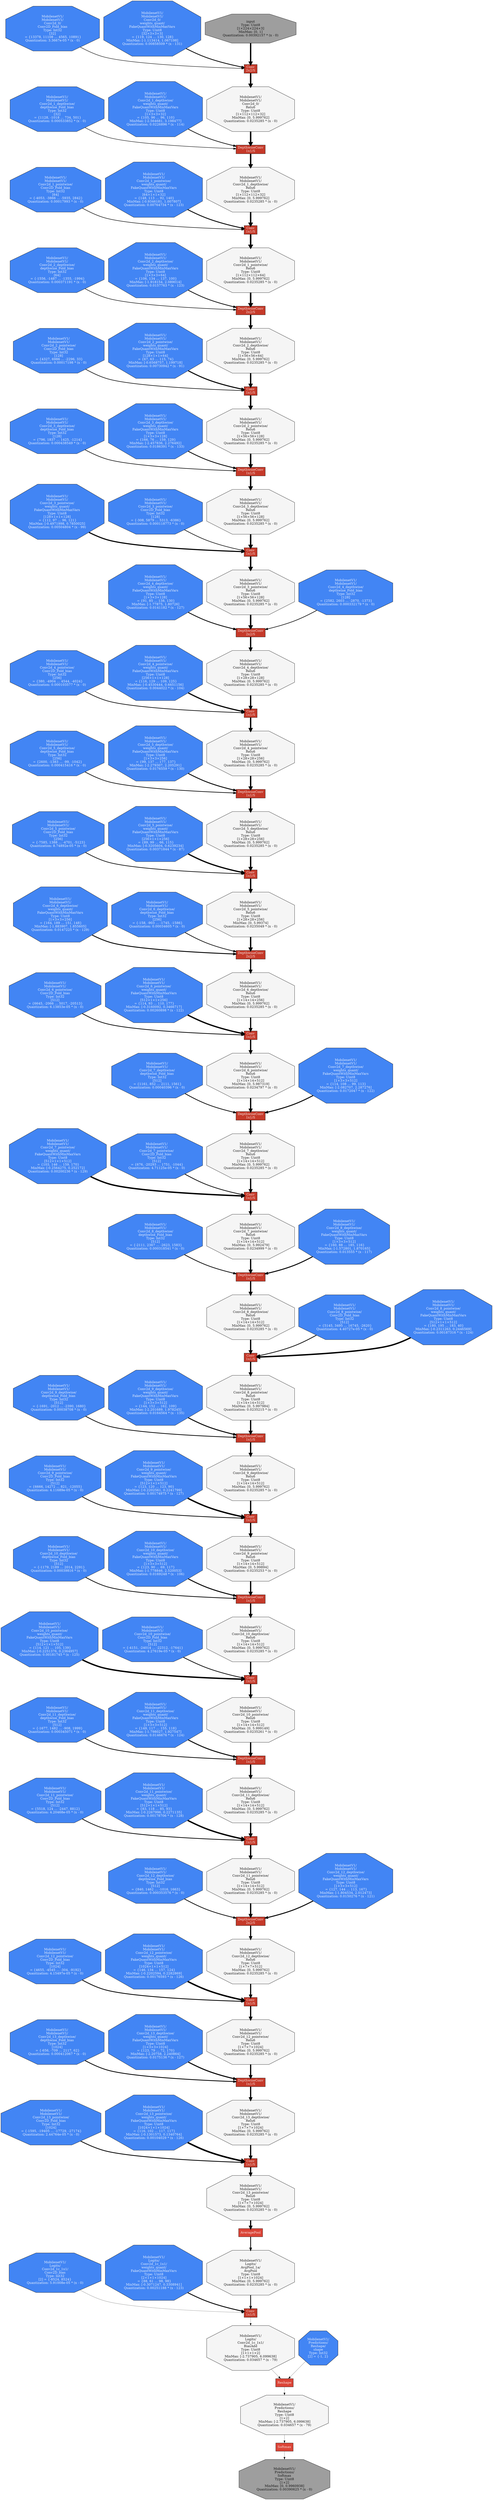 digraph Computegraph {
	 nslimit=125;
	 "MobilenetV1/Logits/Conv2d_1c_1x1/Conv2D_bias" [label="MobilenetV1/\nLogits/\nConv2d_1c_1x1/\nConv2D_bias\nType: Int32\n[2] = {-8524, 8524}\nQuantization: 5.91008e-05 * (x - 0)", shape=octagon, style=filled, fillcolor="#4285F4", fontcolor = "#FFFFFFDD"];
	 "MobilenetV1/Logits/Conv2d_1c_1x1/weights_quant/FakeQuantWithMinMaxVars" [label="MobilenetV1/\nLogits/\nConv2d_1c_1x1/\nweights_quant/\nFakeQuantWithMinMaxVars\nType: Uint8\n[2×1×1×1024]\n = {88, 61 … 98, 98}\nMinMax: [-0.3071247, 0.3308941]\nQuantization: 0.00251188 * (x - 123)", shape=octagon, style=filled, fillcolor="#4285F4", fontcolor = "#FFFFFFDD"];
	 "MobilenetV1/MobilenetV1/Conv2d_13_pointwise/Conv2D_Fold_bias" [label="MobilenetV1/\nMobilenetV1/\nConv2d_13_pointwise/\nConv2D_Fold_bias\nType: Int32\n[1024]\n = {-1595, -19405 … -17729, -27174}\nQuantization: 2.44764e-05 * (x - 0)", shape=octagon, style=filled, fillcolor="#4285F4", fontcolor = "#FFFFFFDD"];
	 "MobilenetV1/MobilenetV1/Conv2d_13_pointwise/weights_quant/FakeQuantWithMinMaxVars" [label="MobilenetV1/\nMobilenetV1/\nConv2d_13_pointwise/\nweights_quant/\nFakeQuantWithMinMaxVars\nType: Uint8\n[1024×1×1×1024]\n = {116, 102 … 117, 117}\nMinMax: [-0.1301573, 0.1340764]\nQuantization: 0.00104029 * (x - 126)", shape=octagon, style=filled, fillcolor="#4285F4", fontcolor = "#FFFFFFDD"];
	 "MobilenetV1/MobilenetV1/Conv2d_13_depthwise/depthwise_Fold_bias" [label="MobilenetV1/\nMobilenetV1/\nConv2d_13_depthwise/\ndepthwise_Fold_bias\nType: Int32\n[1024]\n = {-656, -709 … 2117, 62}\nQuantization: 0.000412067 * (x - 0)", shape=octagon, style=filled, fillcolor="#4285F4", fontcolor = "#FFFFFFDD"];
	 "MobilenetV1/MobilenetV1/Conv2d_13_depthwise/weights_quant/FakeQuantWithMinMaxVars" [label="MobilenetV1/\nMobilenetV1/\nConv2d_13_depthwise/\nweights_quant/\nFakeQuantWithMinMaxVars\nType: Uint8\n[1×3×3×1024]\n = {123, 79 … 72, 170}\nMinMax: [-2.20758, 2.240864]\nQuantization: 0.0175136 * (x - 127)", shape=octagon, style=filled, fillcolor="#4285F4", fontcolor = "#FFFFFFDD"];
	 "MobilenetV1/MobilenetV1/Conv2d_12_pointwise/Conv2D_Fold_bias" [label="MobilenetV1/\nMobilenetV1/\nConv2d_12_pointwise/\nConv2D_Fold_bias\nType: Int32\n[1024]\n = {4655, -4545 … -304, -9192}\nQuantization: 4.15497e-05 * (x - 0)", shape=octagon, style=filled, fillcolor="#4285F4", fontcolor = "#FFFFFFDD"];
	 "MobilenetV1/MobilenetV1/Conv2d_12_pointwise/weights_quant/FakeQuantWithMinMaxVars" [label="MobilenetV1/\nMobilenetV1/\nConv2d_12_pointwise/\nweights_quant/\nFakeQuantWithMinMaxVars\nType: Uint8\n[1024×1×1×512]\n = {146, 134 … 157, 124}\nMinMax: [-0.2202594, 0.2282869]\nQuantization: 0.00176593 * (x - 126)", shape=octagon, style=filled, fillcolor="#4285F4", fontcolor = "#FFFFFFDD"];
	 "MobilenetV1/MobilenetV1/Conv2d_12_depthwise/depthwise_Fold_bias" [label="MobilenetV1/\nMobilenetV1/\nConv2d_12_depthwise/\ndepthwise_Fold_bias\nType: Int32\n[512]\n = {840, 1462 … -1016, 1663}\nQuantization: 0.000353576 * (x - 0)", shape=octagon, style=filled, fillcolor="#4285F4", fontcolor = "#FFFFFFDD"];
	 "MobilenetV1/MobilenetV1/Conv2d_11_pointwise/Conv2D_Fold_bias" [label="MobilenetV1/\nMobilenetV1/\nConv2d_11_pointwise/\nConv2D_Fold_bias\nType: Int32\n[512]\n = {5518, 124 … -2447, 8812}\nQuantization: 4.20468e-05 * (x - 0)", shape=octagon, style=filled, fillcolor="#4285F4", fontcolor = "#FFFFFFDD"];
	 "MobilenetV1/MobilenetV1/Conv2d_11_pointwise/weights_quant/FakeQuantWithMinMaxVars" [label="MobilenetV1/\nMobilenetV1/\nConv2d_11_pointwise/\nweights_quant/\nFakeQuantWithMinMaxVars\nType: Uint8\n[512×1×1×512]\n = {83, 118 … 85, 93}\nMinMax: [-0.2267996, 0.2271135]\nQuantization: 0.00178706 * (x - 128)", shape=octagon, style=filled, fillcolor="#4285F4", fontcolor = "#FFFFFFDD"];
	 "MobilenetV1/MobilenetV1/Conv2d_11_depthwise/depthwise_Fold_bias" [label="MobilenetV1/\nMobilenetV1/\nConv2d_11_depthwise/\ndepthwise_Fold_bias\nType: Int32\n[512]\n = {-1677, 1482 … -908, 1999}\nQuantization: 0.000345071 * (x - 0)", shape=octagon, style=filled, fillcolor="#4285F4", fontcolor = "#FFFFFFDD"];
	 "MobilenetV1/MobilenetV1/Conv2d_11_depthwise/weights_quant/FakeQuantWithMinMaxVars" [label="MobilenetV1/\nMobilenetV1/\nConv2d_11_depthwise/\nweights_quant/\nFakeQuantWithMinMaxVars\nType: Uint8\n[1×3×3×512]\n = {149, 117 … 155, 118}\nMinMax: [-1.798027, 1.927547]\nQuantization: 0.0146676 * (x - 124)", shape=octagon, style=filled, fillcolor="#4285F4", fontcolor = "#FFFFFFDD"];
	 "MobilenetV1/MobilenetV1/Conv2d_10_pointwise/weights_quant/FakeQuantWithMinMaxVars" [label="MobilenetV1/\nMobilenetV1/\nConv2d_10_pointwise/\nweights_quant/\nFakeQuantWithMinMaxVars\nType: Uint8\n[512×1×1×512]\n = {114, 121 … 105, 139}\nMinMax: [-0.2251376, 0.2364957]\nQuantization: 0.00181745 * (x - 125)", shape=octagon, style=filled, fillcolor="#4285F4", fontcolor = "#FFFFFFDD"];
	 "MobilenetV1/MobilenetV1/Conv2d_10_depthwise/depthwise_Fold_bias" [label="MobilenetV1/\nMobilenetV1/\nConv2d_10_depthwise/\ndepthwise_Fold_bias\nType: Int32\n[512]\n = {-1179, 2189 … 2014, 2291}\nQuantization: 0.00039816 * (x - 0)", shape=octagon, style=filled, fillcolor="#4285F4", fontcolor = "#FFFFFFDD"];
	 "MobilenetV1/MobilenetV1/Conv2d_10_depthwise/weights_quant/FakeQuantWithMinMaxVars" [label="MobilenetV1/\nMobilenetV1/\nConv2d_10_depthwise/\nweights_quant/\nFakeQuantWithMinMaxVars\nType: Uint8\n[1×3×3×512]\n = {123, 90 … 69, 117}\nMinMax: [-1.778846, 2.520053]\nQuantization: 0.0169248 * (x - 106)", shape=octagon, style=filled, fillcolor="#4285F4", fontcolor = "#FFFFFFDD"];
	 "MobilenetV1/MobilenetV1/Conv2d_9_pointwise/Conv2D_Fold_bias" [label="MobilenetV1/\nMobilenetV1/\nConv2d_9_pointwise/\nConv2D_Fold_bias\nType: Int32\n[512]\n = {6666, 14272 … 821, -12055}\nQuantization: 4.11689e-05 * (x - 0)", shape=octagon, style=filled, fillcolor="#4285F4", fontcolor = "#FFFFFFDD"];
	 "MobilenetV1/MobilenetV1/Conv2d_9_pointwise/weights_quant/FakeQuantWithMinMaxVars" [label="MobilenetV1/\nMobilenetV1/\nConv2d_9_pointwise/\nweights_quant/\nFakeQuantWithMinMaxVars\nType: Uint8\n[512×1×1×512]\n = {123, 120 … 123, 90}\nMinMax: [-0.2202561, 0.2241799]\nQuantization: 0.00174975 * (x - 127)", shape=octagon, style=filled, fillcolor="#4285F4", fontcolor = "#FFFFFFDD"];
	 "MobilenetV1/MobilenetV1/Conv2d_9_depthwise/depthwise_Fold_bias" [label="MobilenetV1/\nMobilenetV1/\nConv2d_9_depthwise/\ndepthwise_Fold_bias\nType: Int32\n[512]\n = {-1691, -2012 … -2390, 1680}\nQuantization: 0.00038708 * (x - 0)", shape=octagon, style=filled, fillcolor="#4285F4", fontcolor = "#FFFFFFDD"];
	 "MobilenetV1/MobilenetV1/Conv2d_9_depthwise/weights_quant/FakeQuantWithMinMaxVars" [label="MobilenetV1/\nMobilenetV1/\nConv2d_9_depthwise/\nweights_quant/\nFakeQuantWithMinMaxVars\nType: Uint8\n[1×3×3×512]\n = {144, 152 … 162, 109}\nMinMax: [-2.201689, 1.978245]\nQuantization: 0.0164564 * (x - 135)", shape=octagon, style=filled, fillcolor="#4285F4", fontcolor = "#FFFFFFDD"];
	 "MobilenetV1/MobilenetV1/Conv2d_8_depthwise/depthwise_Fold_bias" [label="MobilenetV1/\nMobilenetV1/\nConv2d_8_depthwise/\ndepthwise_Fold_bias\nType: Int32\n[512]\n = {-2111, 2367 … -2623, 1583}\nQuantization: 0.000318541 * (x - 0)", shape=octagon, style=filled, fillcolor="#4285F4", fontcolor = "#FFFFFFDD"];
	 "MobilenetV1/MobilenetV1/Conv2d_7_pointwise/weights_quant/FakeQuantWithMinMaxVars" [label="MobilenetV1/\nMobilenetV1/\nConv2d_7_pointwise/\nweights_quant/\nFakeQuantWithMinMaxVars\nType: Uint8\n[512×1×1×512]\n = {103, 146 … 159, 170}\nMinMax: [-0.2564275, 0.252172]\nQuantization: 0.00200236 * (x - 129)", shape=octagon, style=filled, fillcolor="#4285F4", fontcolor = "#FFFFFFDD"];
	 "MobilenetV1/MobilenetV1/Conv2d_7_depthwise/depthwise_Fold_bias" [label="MobilenetV1/\nMobilenetV1/\nConv2d_7_depthwise/\ndepthwise_Fold_bias\nType: Int32\n[512]\n = {1161, 852 … 2111, 1561}\nQuantization: 0.00040396 * (x - 0)", shape=octagon, style=filled, fillcolor="#4285F4", fontcolor = "#FFFFFFDD"];
	 "MobilenetV1/MobilenetV1/Conv2d_6_pointwise/Conv2D_Fold_bias" [label="MobilenetV1/\nMobilenetV1/\nConv2d_6_pointwise/\nConv2D_Fold_bias\nType: Int32\n[512]\n = {6645, -2066 … 5017, -20513}\nQuantization: 6.13853e-05 * (x - 0)", shape=octagon, style=filled, fillcolor="#4285F4", fontcolor = "#FFFFFFDD"];
	 "MobilenetV1/MobilenetV1/Conv2d_6_pointwise/weights_quant/FakeQuantWithMinMaxVars" [label="MobilenetV1/\nMobilenetV1/\nConv2d_6_pointwise/\nweights_quant/\nFakeQuantWithMinMaxVars\nType: Uint8\n[512×1×1×256]\n = {114, 93 … 110, 177}\nMinMax: [-0.3160092, 0.3466717]\nQuantization: 0.00260898 * (x - 122)", shape=octagon, style=filled, fillcolor="#4285F4", fontcolor = "#FFFFFFDD"];
	 "MobilenetV1/MobilenetV1/Conv2d_6_depthwise/weights_quant/FakeQuantWithMinMaxVars" [label="MobilenetV1/\nMobilenetV1/\nConv2d_6_depthwise/\nweights_quant/\nFakeQuantWithMinMaxVars\nType: Uint8\n[1×3×3×256]\n = {164, 189 … 151, 148}\nMinMax: [-1.883907, 1.855605]\nQuantization: 0.0147225 * (x - 129)", shape=octagon, style=filled, fillcolor="#4285F4", fontcolor = "#FFFFFFDD"];
	 "MobilenetV1/MobilenetV1/Conv2d_5_pointwise/Conv2D_Fold_bias" [label="MobilenetV1/\nMobilenetV1/\nConv2d_5_pointwise/\nConv2D_Fold_bias\nType: Int32\n[256]\n = {-7585, 1388 … -4701, -5123}\nQuantization: 8.74892e-05 * (x - 0)", shape=octagon, style=filled, fillcolor="#4285F4", fontcolor = "#FFFFFFDD"];
	 "MobilenetV1/MobilenetV1/Conv2d_5_pointwise/weights_quant/FakeQuantWithMinMaxVars" [label="MobilenetV1/\nMobilenetV1/\nConv2d_5_pointwise/\nweights_quant/\nFakeQuantWithMinMaxVars\nType: Uint8\n[256×1×1×256]\n = {89, 99 … 66, 115}\nMinMax: [-0.3205604, 0.6239234]\nQuantization: 0.00371844 * (x - 87)", shape=octagon, style=filled, fillcolor="#4285F4", fontcolor = "#FFFFFFDD"];
	 "MobilenetV1/MobilenetV1/Conv2d_5_depthwise/depthwise_Fold_bias" [label="MobilenetV1/\nMobilenetV1/\nConv2d_5_depthwise/\ndepthwise_Fold_bias\nType: Int32\n[256]\n = {2600, -1383 … -99, -1042}\nQuantization: 0.000415416 * (x - 0)", shape=octagon, style=filled, fillcolor="#4285F4", fontcolor = "#FFFFFFDD"];
	 "MobilenetV1/MobilenetV1/Conv2d_5_depthwise/weights_quant/FakeQuantWithMinMaxVars" [label="MobilenetV1/\nMobilenetV1/\nConv2d_5_depthwise/\nweights_quant/\nFakeQuantWithMinMaxVars\nType: Uint8\n[1×3×3×256]\n = {99, 137 … 177, 137}\nMinMax: [-2.279307, 2.205291]\nQuantization: 0.0176559 * (x - 130)", shape=octagon, style=filled, fillcolor="#4285F4", fontcolor = "#FFFFFFDD"];
	 "MobilenetV1/MobilenetV1/Conv2d_4_pointwise/Conv2D_Fold_bias" [label="MobilenetV1/\nMobilenetV1/\nConv2d_4_pointwise/\nConv2D_Fold_bias\nType: Int32\n[256]\n = {380, -4904 … 4544, -4024}\nQuantization: 0.000103577 * (x - 0)", shape=octagon, style=filled, fillcolor="#4285F4", fontcolor = "#FFFFFFDD"];
	 "MobilenetV1/MobilenetV1/Conv2d_4_pointwise/weights_quant/FakeQuantWithMinMaxVars" [label="MobilenetV1/\nMobilenetV1/\nConv2d_4_pointwise/\nweights_quant/\nFakeQuantWithMinMaxVars\nType: Uint8\n[256×1×1×128]\n = {116, 129 … 109, 125}\nMinMax: [-0.4530444, 0.6651156]\nQuantization: 0.0044022 * (x - 104)", shape=octagon, style=filled, fillcolor="#4285F4", fontcolor = "#FFFFFFDD"];
	 "MobilenetV1/MobilenetV1/Conv2d_4_depthwise/weights_quant/FakeQuantWithMinMaxVars" [label="MobilenetV1/\nMobilenetV1/\nConv2d_4_depthwise/\nweights_quant/\nFakeQuantWithMinMaxVars\nType: Uint8\n[1×3×3×128]\n = {91, 85 … 138, 130}\nMinMax: [-1.77875, 1.80726]\nQuantization: 0.0141182 * (x - 127)", shape=octagon, style=filled, fillcolor="#4285F4", fontcolor = "#FFFFFFDD"];
	 "MobilenetV1/MobilenetV1/Conv2d_3_pointwise/weights_quant/FakeQuantWithMinMaxVars" [label="MobilenetV1/\nMobilenetV1/\nConv2d_3_pointwise/\nweights_quant/\nFakeQuantWithMinMaxVars\nType: Uint8\n[128×1×1×128]\n = {112, 97 … 96, 121}\nMinMax: [-0.4971998, 0.7850025]\nQuantization: 0.00504804 * (x - 99)", shape=octagon, style=filled, fillcolor="#4285F4", fontcolor = "#FFFFFFDD"];
	 "MobilenetV1/MobilenetV1/Conv2d_3_depthwise/depthwise_Fold_bias" [label="MobilenetV1/\nMobilenetV1/\nConv2d_3_depthwise/\ndepthwise_Fold_bias\nType: Int32\n[128]\n = {796, 1837 … 1425, -1214}\nQuantization: 0.000438549 * (x - 0)", shape=octagon, style=filled, fillcolor="#4285F4", fontcolor = "#FFFFFFDD"];
	 "MobilenetV1/MobilenetV1/Conv2d_10_pointwise/Conv2D_Fold_bias" [label="MobilenetV1/\nMobilenetV1/\nConv2d_10_pointwise/\nConv2D_Fold_bias\nType: Int32\n[512]\n = {-4151, -24014 … -22312, -17641}\nQuantization: 4.27619e-05 * (x - 0)", shape=octagon, style=filled, fillcolor="#4285F4", fontcolor = "#FFFFFFDD"];
	 "MobilenetV1/MobilenetV1/Conv2d_3_depthwise/weights_quant/FakeQuantWithMinMaxVars" [label="MobilenetV1/\nMobilenetV1/\nConv2d_3_depthwise/\nweights_quant/\nFakeQuantWithMinMaxVars\nType: Uint8\n[1×3×3×128]\n = {166, 76 … 159, 129}\nMinMax: [-2.457836, 2.276492]\nQuantization: 0.0186391 * (x - 133)", shape=octagon, style=filled, fillcolor="#4285F4", fontcolor = "#FFFFFFDD"];
	 "MobilenetV1/MobilenetV1/Conv2d_2_pointwise/Conv2D_Fold_bias" [label="MobilenetV1/\nMobilenetV1/\nConv2d_2_pointwise/\nConv2D_Fold_bias\nType: Int32\n[128]\n = {4327, 6986 … -2296, 33}\nQuantization: 0.00017198 * (x - 0)", shape=octagon, style=filled, fillcolor="#4285F4", fontcolor = "#FFFFFFDD"];
	 "MobilenetV1/MobilenetV1/Conv2d_2_pointwise/weights_quant/FakeQuantWithMinMaxVars" [label="MobilenetV1/\nMobilenetV1/\nConv2d_2_pointwise/\nweights_quant/\nFakeQuantWithMinMaxVars\nType: Uint8\n[128×1×1×64]\n = {67, 63 … 115, 74}\nMinMax: [-0.6568757, 1.199718]\nQuantization: 0.00730942 * (x - 91)", shape=octagon, style=filled, fillcolor="#4285F4", fontcolor = "#FFFFFFDD"];
	 "MobilenetV1/MobilenetV1/Conv2d_2_depthwise/depthwise_Fold_bias" [label="MobilenetV1/\nMobilenetV1/\nConv2d_2_depthwise/\ndepthwise_Fold_bias\nType: Int32\n[64]\n = {-1556, -1487 … -1355, -1994}\nQuantization: 0.000371191 * (x - 0)", shape=octagon, style=filled, fillcolor="#4285F4", fontcolor = "#FFFFFFDD"];
	 "MobilenetV1/MobilenetV1/Conv2d_2_depthwise/weights_quant/FakeQuantWithMinMaxVars" [label="MobilenetV1/\nMobilenetV1/\nConv2d_2_depthwise/\nweights_quant/\nFakeQuantWithMinMaxVars\nType: Uint8\n[1×3×3×64]\n = {106, 134 … 137, 100}\nMinMax: [-1.918154, 2.089014]\nQuantization: 0.0157763 * (x - 123)", shape=octagon, style=filled, fillcolor="#4285F4", fontcolor = "#FFFFFFDD"];
	 "MobilenetV1/MobilenetV1/Conv2d_1_pointwise/Conv2D_Fold_bias" [label="MobilenetV1/\nMobilenetV1/\nConv2d_1_pointwise/\nConv2D_Fold_bias\nType: Int32\n[64]\n = {-4053, -3866 … -5935, 2842}\nQuantization: 0.00017993 * (x - 0)", shape=octagon, style=filled, fillcolor="#4285F4", fontcolor = "#FFFFFFDD"];
	 "MobilenetV1/MobilenetV1/Conv2d_1_pointwise/weights_quant/FakeQuantWithMinMaxVars" [label="MobilenetV1/\nMobilenetV1/\nConv2d_1_pointwise/\nweights_quant/\nFakeQuantWithMinMaxVars\nType: Uint8\n[64×1×1×32]\n = {148, 113 … 92, 140}\nMinMax: [-0.9346181, 1.007807]\nQuantization: 0.00764734 * (x - 123)", shape=octagon, style=filled, fillcolor="#4285F4", fontcolor = "#FFFFFFDD"];
	 "MobilenetV1/MobilenetV1/Conv2d_1_depthwise/depthwise_Fold_bias" [label="MobilenetV1/\nMobilenetV1/\nConv2d_1_depthwise/\ndepthwise_Fold_bias\nType: Int32\n[32]\n = {1128, -1018 … 734, 501}\nQuantization: 0.000533852 * (x - 0)", shape=octagon, style=filled, fillcolor="#4285F4", fontcolor = "#FFFFFFDD"];
	 "MobilenetV1/MobilenetV1/Conv2d_1_depthwise/weights_quant/FakeQuantWithMinMaxVars" [label="MobilenetV1/\nMobilenetV1/\nConv2d_1_depthwise/\nweights_quant/\nFakeQuantWithMinMaxVars\nType: Uint8\n[1×3×3×32]\n = {105, 96 … 96, 110}\nMinMax: [-2.564681, 3.198477]\nQuantization: 0.0226896 * (x - 114)", shape=octagon, style=filled, fillcolor="#4285F4", fontcolor = "#FFFFFFDD"];
	 "MobilenetV1/MobilenetV1/Conv2d_0/Conv2D_Fold_bias" [label="MobilenetV1/\nMobilenetV1/\nConv2d_0/\nConv2D_Fold_bias\nType: Int32\n[32]\n = {13378, 11108 … 4565, 10891}\nQuantization: 3.3667e-05 * (x - 0)", shape=octagon, style=filled, fillcolor="#4285F4", fontcolor = "#FFFFFFDD"];
	 "MobilenetV1/MobilenetV1/Conv2d_0/weights_quant/FakeQuantWithMinMaxVars" [label="MobilenetV1/\nMobilenetV1/\nConv2d_0/\nweights_quant/\nFakeQuantWithMinMaxVars\nType: Uint8\n[32×3×3×3]\n = {119, 124 … 130, 128}\nMinMax: [-1.113414, 1.067198]\nQuantization: 0.00858509 * (x - 131)", shape=octagon, style=filled, fillcolor="#4285F4", fontcolor = "#FFFFFFDD"];
	 "MobilenetV1/Predictions/Reshape" [label="MobilenetV1/\nPredictions/\nReshape\nType: Uint8\n[1×2]\nMinMax: [-2.737905, 6.099638]\nQuantization: 0.034657 * (x - 79)", shape=octagon, style=filled, fillcolor="#F5F5F5", fontcolor = "#000000DD"];
	 "MobilenetV1/Logits/Conv2d_1c_1x1/BiasAdd" [label="MobilenetV1/\nLogits/\nConv2d_1c_1x1/\nBiasAdd\nType: Uint8\n[1×1×1×2]\nMinMax: [-2.737905, 6.099638]\nQuantization: 0.034657 * (x - 79)", shape=octagon, style=filled, fillcolor="#F5F5F5", fontcolor = "#000000DD"];
	 "MobilenetV1/Logits/AvgPool_1a/AvgPool" [label="MobilenetV1/\nLogits/\nAvgPool_1a/\nAvgPool\nType: Uint8\n[1×1×1×1024]\nMinMax: [0, 5.999762]\nQuantization: 0.0235285 * (x - 0)", shape=octagon, style=filled, fillcolor="#F5F5F5", fontcolor = "#000000DD"];
	 "MobilenetV1/MobilenetV1/Conv2d_13_pointwise/Relu6" [label="MobilenetV1/\nMobilenetV1/\nConv2d_13_pointwise/\nRelu6\nType: Uint8\n[1×7×7×1024]\nMinMax: [0, 5.999762]\nQuantization: 0.0235285 * (x - 0)", shape=octagon, style=filled, fillcolor="#F5F5F5", fontcolor = "#000000DD"];
	 "MobilenetV1/MobilenetV1/Conv2d_13_depthwise/Relu6" [label="MobilenetV1/\nMobilenetV1/\nConv2d_13_depthwise/\nRelu6\nType: Uint8\n[1×7×7×1024]\nMinMax: [0, 5.999762]\nQuantization: 0.0235285 * (x - 0)", shape=octagon, style=filled, fillcolor="#F5F5F5", fontcolor = "#000000DD"];
	 "MobilenetV1/MobilenetV1/Conv2d_12_depthwise/Relu6" [label="MobilenetV1/\nMobilenetV1/\nConv2d_12_depthwise/\nRelu6\nType: Uint8\n[1×7×7×512]\nMinMax: [0, 5.999762]\nQuantization: 0.0235285 * (x - 0)", shape=octagon, style=filled, fillcolor="#F5F5F5", fontcolor = "#000000DD"];
	 "MobilenetV1/MobilenetV1/Conv2d_8_depthwise/Relu6" [label="MobilenetV1/\nMobilenetV1/\nConv2d_8_depthwise/\nRelu6\nType: Uint8\n[1×14×14×512]\nMinMax: [0, 5.999762]\nQuantization: 0.0235285 * (x - 0)", shape=octagon, style=filled, fillcolor="#F5F5F5", fontcolor = "#000000DD"];
	 "MobilenetV1/MobilenetV1/Conv2d_7_pointwise/Relu6" [label="MobilenetV1/\nMobilenetV1/\nConv2d_7_pointwise/\nRelu6\nType: Uint8\n[1×14×14×512]\nMinMax: [0, 5.992479]\nQuantization: 0.0234999 * (x - 0)", shape=octagon, style=filled, fillcolor="#F5F5F5", fontcolor = "#000000DD"];
	 "MobilenetV1/MobilenetV1/Conv2d_6_depthwise/depthwise_Fold_bias" [label="MobilenetV1/\nMobilenetV1/\nConv2d_6_depthwise/\ndepthwise_Fold_bias\nType: Int32\n[256]\n = {-158, -903 … -1745, -1586}\nQuantization: 0.00034605 * (x - 0)", shape=octagon, style=filled, fillcolor="#4285F4", fontcolor = "#FFFFFFDD"];
	 "MobilenetV1/MobilenetV1/Conv2d_10_pointwise/Relu6" [label="MobilenetV1/\nMobilenetV1/\nConv2d_10_pointwise/\nRelu6\nType: Uint8\n[1×14×14×512]\nMinMax: [0, 5.999149]\nQuantization: 0.0235261 * (x - 0)", shape=octagon, style=filled, fillcolor="#F5F5F5", fontcolor = "#000000DD"];
	 "MobilenetV1/Predictions/Reshape/shape" [label="MobilenetV1/\nPredictions/\nReshape/\nshape\nType: Int32\n[2] = {-1, 2}", shape=octagon, style=filled, fillcolor="#4285F4", fontcolor = "#FFFFFFDD"];
	 "MobilenetV1/MobilenetV1/Conv2d_2_pointwise/Relu6" [label="MobilenetV1/\nMobilenetV1/\nConv2d_2_pointwise/\nRelu6\nType: Uint8\n[1×56×56×128]\nMinMax: [0, 5.999762]\nQuantization: 0.0235285 * (x - 0)", shape=octagon, style=filled, fillcolor="#F5F5F5", fontcolor = "#000000DD"];
	 "MobilenetV1/MobilenetV1/Conv2d_12_pointwise/Relu6" [label="MobilenetV1/\nMobilenetV1/\nConv2d_12_pointwise/\nRelu6\nType: Uint8\n[1×7×7×1024]\nMinMax: [0, 5.999762]\nQuantization: 0.0235285 * (x - 0)", shape=octagon, style=filled, fillcolor="#F5F5F5", fontcolor = "#000000DD"];
	 "MobilenetV1/MobilenetV1/Conv2d_1_pointwise/Relu6" [label="MobilenetV1/\nMobilenetV1/\nConv2d_1_pointwise/\nRelu6\nType: Uint8\n[1×112×112×64]\nMinMax: [0, 5.999762]\nQuantization: 0.0235285 * (x - 0)", shape=octagon, style=filled, fillcolor="#F5F5F5", fontcolor = "#000000DD"];
	 "input" [label="input\nType: Uint8\n[1×224×224×3]\nMinMax: [0, 1]\nQuantization: 0.00392157 * (x - 0)", shape=octagon, style=filled, fillcolor="#9E9E9E", fontcolor = "#000000DD"];
	 "MobilenetV1/MobilenetV1/Conv2d_9_depthwise/Relu6" [label="MobilenetV1/\nMobilenetV1/\nConv2d_9_depthwise/\nRelu6\nType: Uint8\n[1×14×14×512]\nMinMax: [0, 5.999762]\nQuantization: 0.0235285 * (x - 0)", shape=octagon, style=filled, fillcolor="#F5F5F5", fontcolor = "#000000DD"];
	 "MobilenetV1/MobilenetV1/Conv2d_2_depthwise/Relu6" [label="MobilenetV1/\nMobilenetV1/\nConv2d_2_depthwise/\nRelu6\nType: Uint8\n[1×56×56×64]\nMinMax: [0, 5.999762]\nQuantization: 0.0235285 * (x - 0)", shape=octagon, style=filled, fillcolor="#F5F5F5", fontcolor = "#000000DD"];
	 "MobilenetV1/MobilenetV1/Conv2d_0/Relu6" [label="MobilenetV1/\nMobilenetV1/\nConv2d_0/\nRelu6\nType: Uint8\n[1×112×112×32]\nMinMax: [0, 5.999762]\nQuantization: 0.0235285 * (x - 0)", shape=octagon, style=filled, fillcolor="#F5F5F5", fontcolor = "#000000DD"];
	 "MobilenetV1/Predictions/Softmax" [label="MobilenetV1/\nPredictions/\nSoftmax\nType: Uint8\n[1×2]\nMinMax: [0, 0.9960938]\nQuantization: 0.00390625 * (x - 0)", shape=octagon, style=filled, fillcolor="#9E9E9E", fontcolor = "#000000DD"];
	 "MobilenetV1/MobilenetV1/Conv2d_11_depthwise/Relu6" [label="MobilenetV1/\nMobilenetV1/\nConv2d_11_depthwise/\nRelu6\nType: Uint8\n[1×14×14×512]\nMinMax: [0, 5.999762]\nQuantization: 0.0235285 * (x - 0)", shape=octagon, style=filled, fillcolor="#F5F5F5", fontcolor = "#000000DD"];
	 "MobilenetV1/MobilenetV1/Conv2d_5_pointwise/Relu6" [label="MobilenetV1/\nMobilenetV1/\nConv2d_5_pointwise/\nRelu6\nType: Uint8\n[1×28×28×256]\nMinMax: [0, 5.99374]\nQuantization: 0.0235049 * (x - 0)", shape=octagon, style=filled, fillcolor="#F5F5F5", fontcolor = "#000000DD"];
	 "MobilenetV1/MobilenetV1/Conv2d_3_pointwise/Conv2D_Fold_bias" [label="MobilenetV1/\nMobilenetV1/\nConv2d_3_pointwise/\nConv2D_Fold_bias\nType: Int32\n[128]\n = {-308, 5879 … 5313, -6386}\nQuantization: 0.000118773 * (x - 0)", shape=octagon, style=filled, fillcolor="#4285F4", fontcolor = "#FFFFFFDD"];
	 "MobilenetV1/MobilenetV1/Conv2d_7_pointwise/Conv2D_Fold_bias" [label="MobilenetV1/\nMobilenetV1/\nConv2d_7_pointwise/\nConv2D_Fold_bias\nType: Int32\n[512]\n = {676, -20293 … 1751, -1044}\nQuantization: 4.71125e-05 * (x - 0)", shape=octagon, style=filled, fillcolor="#4285F4", fontcolor = "#FFFFFFDD"];
	 "MobilenetV1/MobilenetV1/Conv2d_8_pointwise/Conv2D_Fold_bias" [label="MobilenetV1/\nMobilenetV1/\nConv2d_8_pointwise/\nConv2D_Fold_bias\nType: Int32\n[512]\n = {5145, 3495 … 16745, -2620}\nQuantization: 4.40727e-05 * (x - 0)", shape=octagon, style=filled, fillcolor="#4285F4", fontcolor = "#FFFFFFDD"];
	 "MobilenetV1/MobilenetV1/Conv2d_6_depthwise/Relu6" [label="MobilenetV1/\nMobilenetV1/\nConv2d_6_depthwise/\nRelu6\nType: Uint8\n[1×14×14×256]\nMinMax: [0, 5.999762]\nQuantization: 0.0235285 * (x - 0)", shape=octagon, style=filled, fillcolor="#F5F5F5", fontcolor = "#000000DD"];
	 "MobilenetV1/MobilenetV1/Conv2d_1_depthwise/Relu6" [label="MobilenetV1/\nMobilenetV1/\nConv2d_1_depthwise/\nRelu6\nType: Uint8\n[1×112×112×32]\nMinMax: [0, 5.999762]\nQuantization: 0.0235285 * (x - 0)", shape=octagon, style=filled, fillcolor="#F5F5F5", fontcolor = "#000000DD"];
	 "MobilenetV1/MobilenetV1/Conv2d_4_pointwise/Relu6" [label="MobilenetV1/\nMobilenetV1/\nConv2d_4_pointwise/\nRelu6\nType: Uint8\n[1×28×28×256]\nMinMax: [0, 5.999762]\nQuantization: 0.0235285 * (x - 0)", shape=octagon, style=filled, fillcolor="#F5F5F5", fontcolor = "#000000DD"];
	 "MobilenetV1/MobilenetV1/Conv2d_3_depthwise/Relu6" [label="MobilenetV1/\nMobilenetV1/\nConv2d_3_depthwise/\nRelu6\nType: Uint8\n[1×56×56×128]\nMinMax: [0, 5.999762]\nQuantization: 0.0235285 * (x - 0)", shape=octagon, style=filled, fillcolor="#F5F5F5", fontcolor = "#000000DD"];
	 "MobilenetV1/MobilenetV1/Conv2d_3_pointwise/Relu6" [label="MobilenetV1/\nMobilenetV1/\nConv2d_3_pointwise/\nRelu6\nType: Uint8\n[1×56×56×128]\nMinMax: [0, 5.999762]\nQuantization: 0.0235285 * (x - 0)", shape=octagon, style=filled, fillcolor="#F5F5F5", fontcolor = "#000000DD"];
	 "MobilenetV1/MobilenetV1/Conv2d_4_depthwise/Relu6" [label="MobilenetV1/\nMobilenetV1/\nConv2d_4_depthwise/\nRelu6\nType: Uint8\n[1×28×28×128]\nMinMax: [0, 5.999762]\nQuantization: 0.0235285 * (x - 0)", shape=octagon, style=filled, fillcolor="#F5F5F5", fontcolor = "#000000DD"];
	 "MobilenetV1/MobilenetV1/Conv2d_11_pointwise/Relu6" [label="MobilenetV1/\nMobilenetV1/\nConv2d_11_pointwise/\nRelu6\nType: Uint8\n[1×14×14×512]\nMinMax: [0, 5.999762]\nQuantization: 0.0235285 * (x - 0)", shape=octagon, style=filled, fillcolor="#F5F5F5", fontcolor = "#000000DD"];
	 "MobilenetV1/MobilenetV1/Conv2d_12_depthwise/weights_quant/FakeQuantWithMinMaxVars" [label="MobilenetV1/\nMobilenetV1/\nConv2d_12_depthwise/\nweights_quant/\nFakeQuantWithMinMaxVars\nType: Uint8\n[1×3×3×512]\n = {127, 144 … 113, 167}\nMinMax: [-1.804534, 2.012473]\nQuantization: 0.0150276 * (x - 121)", shape=octagon, style=filled, fillcolor="#4285F4", fontcolor = "#FFFFFFDD"];
	 "MobilenetV1/MobilenetV1/Conv2d_6_pointwise/Relu6" [label="MobilenetV1/\nMobilenetV1/\nConv2d_6_pointwise/\nRelu6\nType: Uint8\n[1×14×14×512]\nMinMax: [0, 5.987319]\nQuantization: 0.0234797 * (x - 0)", shape=octagon, style=filled, fillcolor="#F5F5F5", fontcolor = "#000000DD"];
	 "MobilenetV1/MobilenetV1/Conv2d_7_depthwise/Relu6" [label="MobilenetV1/\nMobilenetV1/\nConv2d_7_depthwise/\nRelu6\nType: Uint8\n[1×14×14×512]\nMinMax: [0, 5.999762]\nQuantization: 0.0235285 * (x - 0)", shape=octagon, style=filled, fillcolor="#F5F5F5", fontcolor = "#000000DD"];
	 "MobilenetV1/MobilenetV1/Conv2d_8_depthwise/weights_quant/FakeQuantWithMinMaxVars" [label="MobilenetV1/\nMobilenetV1/\nConv2d_8_depthwise/\nweights_quant/\nFakeQuantWithMinMaxVars\nType: Uint8\n[1×3×3×512]\n = {160, 88 … 185, 116}\nMinMax: [-1.572801, 1.870165]\nQuantization: 0.013555 * (x - 117)", shape=octagon, style=filled, fillcolor="#4285F4", fontcolor = "#FFFFFFDD"];
	 "MobilenetV1/MobilenetV1/Conv2d_7_depthwise/weights_quant/FakeQuantWithMinMaxVars" [label="MobilenetV1/\nMobilenetV1/\nConv2d_7_depthwise/\nweights_quant/\nFakeQuantWithMinMaxVars\nType: Uint8\n[1×3×3×512]\n = {114, 108 … 99, 113}\nMinMax: [-2.082707, 2.287276]\nQuantization: 0.0172047 * (x - 122)", shape=octagon, style=filled, fillcolor="#4285F4", fontcolor = "#FFFFFFDD"];
	 "MobilenetV1/MobilenetV1/Conv2d_8_pointwise/weights_quant/FakeQuantWithMinMaxVars" [label="MobilenetV1/\nMobilenetV1/\nConv2d_8_pointwise/\nweights_quant/\nFakeQuantWithMinMaxVars\nType: Uint8\n[512×1×1×512]\n = {180, 195 … 183, 40}\nMinMax: [-0.2311263, 0.2446569]\nQuantization: 0.00187316 * (x - 124)", shape=octagon, style=filled, fillcolor="#4285F4", fontcolor = "#FFFFFFDD"];
	 "MobilenetV1/MobilenetV1/Conv2d_5_depthwise/Relu6" [label="MobilenetV1/\nMobilenetV1/\nConv2d_5_depthwise/\nRelu6\nType: Uint8\n[1×28×28×256]\nMinMax: [0, 5.999762]\nQuantization: 0.0235285 * (x - 0)", shape=octagon, style=filled, fillcolor="#F5F5F5", fontcolor = "#000000DD"];
	 "MobilenetV1/MobilenetV1/Conv2d_8_pointwise/Relu6" [label="MobilenetV1/\nMobilenetV1/\nConv2d_8_pointwise/\nRelu6\nType: Uint8\n[1×14×14×512]\nMinMax: [0, 5.997984]\nQuantization: 0.0235215 * (x - 0)", shape=octagon, style=filled, fillcolor="#F5F5F5", fontcolor = "#000000DD"];
	 "MobilenetV1/MobilenetV1/Conv2d_9_pointwise/Relu6" [label="MobilenetV1/\nMobilenetV1/\nConv2d_9_pointwise/\nRelu6\nType: Uint8\n[1×14×14×512]\nMinMax: [0, 5.99894]\nQuantization: 0.0235253 * (x - 0)", shape=octagon, style=filled, fillcolor="#F5F5F5", fontcolor = "#000000DD"];
	 "MobilenetV1/MobilenetV1/Conv2d_10_depthwise/Relu6" [label="MobilenetV1/\nMobilenetV1/\nConv2d_10_depthwise/\nRelu6\nType: Uint8\n[1×14×14×512]\nMinMax: [0, 5.999762]\nQuantization: 0.0235285 * (x - 0)", shape=octagon, style=filled, fillcolor="#F5F5F5", fontcolor = "#000000DD"];
	 "MobilenetV1/MobilenetV1/Conv2d_4_depthwise/depthwise_Fold_bias" [label="MobilenetV1/\nMobilenetV1/\nConv2d_4_depthwise/\ndepthwise_Fold_bias\nType: Int32\n[128]\n = {2582, 2603 … -2870, -1373}\nQuantization: 0.000332179 * (x - 0)", shape=octagon, style=filled, fillcolor="#4285F4", fontcolor = "#FFFFFFDD"];
	 "op00000" [label="Conv\n2x2/S", shape=box, style=filled, fillcolor="#C53929", fontcolor = "#FFFFFFDD"];
	 "input" -> "op00000" [penwidth=5.733224, weight=17.199673];
	 "MobilenetV1/MobilenetV1/Conv2d_0/weights_quant/FakeQuantWithMinMaxVars" -> "op00000" [penwidth=3.251629, weight=1.000000];
	 "MobilenetV1/MobilenetV1/Conv2d_0/Conv2D_Fold_bias" -> "op00000" [penwidth=1.666667, weight=1.000000];
	 "op00000" -> "MobilenetV1/MobilenetV1/Conv2d_0/Relu6" [penwidth=6.204903, weight=18.614710];
	 "op00001" [label="DepthwiseConv\n1x1/S", shape=box, style=filled, fillcolor="#C53929", fontcolor = "#FFFFFFDD"];
	 "MobilenetV1/MobilenetV1/Conv2d_0/Relu6" -> "op00001" [penwidth=6.204903, weight=18.614710];
	 "MobilenetV1/MobilenetV1/Conv2d_1_depthwise/weights_quant/FakeQuantWithMinMaxVars" -> "op00001" [penwidth=2.723308, weight=1.000000];
	 "MobilenetV1/MobilenetV1/Conv2d_1_depthwise/depthwise_Fold_bias" -> "op00001" [penwidth=1.666667, weight=1.000000];
	 "op00001" -> "MobilenetV1/MobilenetV1/Conv2d_1_depthwise/Relu6" [penwidth=6.204903, weight=18.614710];
	 "op00002" [label="Conv\n1x1/S", shape=box, style=filled, fillcolor="#C53929", fontcolor = "#FFFFFFDD"];
	 "MobilenetV1/MobilenetV1/Conv2d_1_depthwise/Relu6" -> "op00002" [penwidth=6.204903, weight=18.614710];
	 "MobilenetV1/MobilenetV1/Conv2d_1_pointwise/weights_quant/FakeQuantWithMinMaxVars" -> "op00002" [penwidth=3.666667, weight=1.000000];
	 "MobilenetV1/MobilenetV1/Conv2d_1_pointwise/Conv2D_Fold_bias" -> "op00002" [penwidth=2.000000, weight=1.000000];
	 "op00002" -> "MobilenetV1/MobilenetV1/Conv2d_1_pointwise/Relu6" [penwidth=6.538237, weight=19.614710];
	 "op00003" [label="DepthwiseConv\n2x2/S", shape=box, style=filled, fillcolor="#C53929", fontcolor = "#FFFFFFDD"];
	 "MobilenetV1/MobilenetV1/Conv2d_1_pointwise/Relu6" -> "op00003" [penwidth=6.538237, weight=19.614710];
	 "MobilenetV1/MobilenetV1/Conv2d_2_depthwise/weights_quant/FakeQuantWithMinMaxVars" -> "op00003" [penwidth=3.056642, weight=1.000000];
	 "MobilenetV1/MobilenetV1/Conv2d_2_depthwise/depthwise_Fold_bias" -> "op00003" [penwidth=2.000000, weight=1.000000];
	 "op00003" -> "MobilenetV1/MobilenetV1/Conv2d_2_depthwise/Relu6" [penwidth=5.871570, weight=17.614710];
	 "op00004" [label="Conv\n1x1/S", shape=box, style=filled, fillcolor="#C53929", fontcolor = "#FFFFFFDD"];
	 "MobilenetV1/MobilenetV1/Conv2d_2_depthwise/Relu6" -> "op00004" [penwidth=5.871570, weight=17.614710];
	 "MobilenetV1/MobilenetV1/Conv2d_2_pointwise/weights_quant/FakeQuantWithMinMaxVars" -> "op00004" [penwidth=4.333333, weight=1.000000];
	 "MobilenetV1/MobilenetV1/Conv2d_2_pointwise/Conv2D_Fold_bias" -> "op00004" [penwidth=2.333333, weight=1.000000];
	 "op00004" -> "MobilenetV1/MobilenetV1/Conv2d_2_pointwise/Relu6" [penwidth=6.204903, weight=18.614710];
	 "op00005" [label="DepthwiseConv\n1x1/S", shape=box, style=filled, fillcolor="#C53929", fontcolor = "#FFFFFFDD"];
	 "MobilenetV1/MobilenetV1/Conv2d_2_pointwise/Relu6" -> "op00005" [penwidth=6.204903, weight=18.614710];
	 "MobilenetV1/MobilenetV1/Conv2d_3_depthwise/weights_quant/FakeQuantWithMinMaxVars" -> "op00005" [penwidth=3.389975, weight=1.000000];
	 "MobilenetV1/MobilenetV1/Conv2d_3_depthwise/depthwise_Fold_bias" -> "op00005" [penwidth=2.333333, weight=1.000000];
	 "op00005" -> "MobilenetV1/MobilenetV1/Conv2d_3_depthwise/Relu6" [penwidth=6.204903, weight=18.614710];
	 "op00006" [label="Conv\n1x1/S", shape=box, style=filled, fillcolor="#C53929", fontcolor = "#FFFFFFDD"];
	 "MobilenetV1/MobilenetV1/Conv2d_3_depthwise/Relu6" -> "op00006" [penwidth=6.204903, weight=18.614710];
	 "MobilenetV1/MobilenetV1/Conv2d_3_pointwise/weights_quant/FakeQuantWithMinMaxVars" -> "op00006" [penwidth=4.666667, weight=1.000000];
	 "MobilenetV1/MobilenetV1/Conv2d_3_pointwise/Conv2D_Fold_bias" -> "op00006" [penwidth=2.333333, weight=1.000000];
	 "op00006" -> "MobilenetV1/MobilenetV1/Conv2d_3_pointwise/Relu6" [penwidth=6.204903, weight=18.614710];
	 "op00007" [label="DepthwiseConv\n2x2/S", shape=box, style=filled, fillcolor="#C53929", fontcolor = "#FFFFFFDD"];
	 "MobilenetV1/MobilenetV1/Conv2d_3_pointwise/Relu6" -> "op00007" [penwidth=6.204903, weight=18.614710];
	 "MobilenetV1/MobilenetV1/Conv2d_4_depthwise/weights_quant/FakeQuantWithMinMaxVars" -> "op00007" [penwidth=3.389975, weight=1.000000];
	 "MobilenetV1/MobilenetV1/Conv2d_4_depthwise/depthwise_Fold_bias" -> "op00007" [penwidth=2.333333, weight=1.000000];
	 "op00007" -> "MobilenetV1/MobilenetV1/Conv2d_4_depthwise/Relu6" [penwidth=5.538237, weight=16.614710];
	 "op00008" [label="Conv\n1x1/S", shape=box, style=filled, fillcolor="#C53929", fontcolor = "#FFFFFFDD"];
	 "MobilenetV1/MobilenetV1/Conv2d_4_depthwise/Relu6" -> "op00008" [penwidth=5.538237, weight=16.614710];
	 "MobilenetV1/MobilenetV1/Conv2d_4_pointwise/weights_quant/FakeQuantWithMinMaxVars" -> "op00008" [penwidth=5.000000, weight=1.000000];
	 "MobilenetV1/MobilenetV1/Conv2d_4_pointwise/Conv2D_Fold_bias" -> "op00008" [penwidth=2.666667, weight=1.000000];
	 "op00008" -> "MobilenetV1/MobilenetV1/Conv2d_4_pointwise/Relu6" [penwidth=5.871570, weight=17.614710];
	 "op00009" [label="DepthwiseConv\n1x1/S", shape=box, style=filled, fillcolor="#C53929", fontcolor = "#FFFFFFDD"];
	 "MobilenetV1/MobilenetV1/Conv2d_4_pointwise/Relu6" -> "op00009" [penwidth=5.871570, weight=17.614710];
	 "MobilenetV1/MobilenetV1/Conv2d_5_depthwise/weights_quant/FakeQuantWithMinMaxVars" -> "op00009" [penwidth=3.723308, weight=1.000000];
	 "MobilenetV1/MobilenetV1/Conv2d_5_depthwise/depthwise_Fold_bias" -> "op00009" [penwidth=2.666667, weight=1.000000];
	 "op00009" -> "MobilenetV1/MobilenetV1/Conv2d_5_depthwise/Relu6" [penwidth=5.871570, weight=17.614710];
	 "op00010" [label="Conv\n1x1/S", shape=box, style=filled, fillcolor="#C53929", fontcolor = "#FFFFFFDD"];
	 "MobilenetV1/MobilenetV1/Conv2d_5_depthwise/Relu6" -> "op00010" [penwidth=5.871570, weight=17.614710];
	 "MobilenetV1/MobilenetV1/Conv2d_5_pointwise/weights_quant/FakeQuantWithMinMaxVars" -> "op00010" [penwidth=5.333333, weight=1.000000];
	 "MobilenetV1/MobilenetV1/Conv2d_5_pointwise/Conv2D_Fold_bias" -> "op00010" [penwidth=2.666667, weight=1.000000];
	 "op00010" -> "MobilenetV1/MobilenetV1/Conv2d_5_pointwise/Relu6" [penwidth=5.871570, weight=17.614710];
	 "op00011" [label="DepthwiseConv\n2x2/S", shape=box, style=filled, fillcolor="#C53929", fontcolor = "#FFFFFFDD"];
	 "MobilenetV1/MobilenetV1/Conv2d_5_pointwise/Relu6" -> "op00011" [penwidth=5.871570, weight=17.614710];
	 "MobilenetV1/MobilenetV1/Conv2d_6_depthwise/weights_quant/FakeQuantWithMinMaxVars" -> "op00011" [penwidth=3.723308, weight=1.000000];
	 "MobilenetV1/MobilenetV1/Conv2d_6_depthwise/depthwise_Fold_bias" -> "op00011" [penwidth=2.666667, weight=1.000000];
	 "op00011" -> "MobilenetV1/MobilenetV1/Conv2d_6_depthwise/Relu6" [penwidth=5.204903, weight=15.614710];
	 "op00012" [label="Conv\n1x1/S", shape=box, style=filled, fillcolor="#C53929", fontcolor = "#FFFFFFDD"];
	 "MobilenetV1/MobilenetV1/Conv2d_6_depthwise/Relu6" -> "op00012" [penwidth=5.204903, weight=15.614710];
	 "MobilenetV1/MobilenetV1/Conv2d_6_pointwise/weights_quant/FakeQuantWithMinMaxVars" -> "op00012" [penwidth=5.666667, weight=1.000000];
	 "MobilenetV1/MobilenetV1/Conv2d_6_pointwise/Conv2D_Fold_bias" -> "op00012" [penwidth=3.000000, weight=1.000000];
	 "op00012" -> "MobilenetV1/MobilenetV1/Conv2d_6_pointwise/Relu6" [penwidth=5.538237, weight=16.614710];
	 "op00013" [label="DepthwiseConv\n1x1/S", shape=box, style=filled, fillcolor="#C53929", fontcolor = "#FFFFFFDD"];
	 "MobilenetV1/MobilenetV1/Conv2d_6_pointwise/Relu6" -> "op00013" [penwidth=5.538237, weight=16.614710];
	 "MobilenetV1/MobilenetV1/Conv2d_7_depthwise/weights_quant/FakeQuantWithMinMaxVars" -> "op00013" [penwidth=4.056642, weight=1.000000];
	 "MobilenetV1/MobilenetV1/Conv2d_7_depthwise/depthwise_Fold_bias" -> "op00013" [penwidth=3.000000, weight=1.000000];
	 "op00013" -> "MobilenetV1/MobilenetV1/Conv2d_7_depthwise/Relu6" [penwidth=5.538237, weight=16.614710];
	 "op00014" [label="Conv\n1x1/S", shape=box, style=filled, fillcolor="#C53929", fontcolor = "#FFFFFFDD"];
	 "MobilenetV1/MobilenetV1/Conv2d_7_depthwise/Relu6" -> "op00014" [penwidth=5.538237, weight=16.614710];
	 "MobilenetV1/MobilenetV1/Conv2d_7_pointwise/weights_quant/FakeQuantWithMinMaxVars" -> "op00014" [penwidth=6.000000, weight=1.000000];
	 "MobilenetV1/MobilenetV1/Conv2d_7_pointwise/Conv2D_Fold_bias" -> "op00014" [penwidth=3.000000, weight=1.000000];
	 "op00014" -> "MobilenetV1/MobilenetV1/Conv2d_7_pointwise/Relu6" [penwidth=5.538237, weight=16.614710];
	 "op00015" [label="DepthwiseConv\n1x1/S", shape=box, style=filled, fillcolor="#C53929", fontcolor = "#FFFFFFDD"];
	 "MobilenetV1/MobilenetV1/Conv2d_7_pointwise/Relu6" -> "op00015" [penwidth=5.538237, weight=16.614710];
	 "MobilenetV1/MobilenetV1/Conv2d_8_depthwise/weights_quant/FakeQuantWithMinMaxVars" -> "op00015" [penwidth=4.056642, weight=1.000000];
	 "MobilenetV1/MobilenetV1/Conv2d_8_depthwise/depthwise_Fold_bias" -> "op00015" [penwidth=3.000000, weight=1.000000];
	 "op00015" -> "MobilenetV1/MobilenetV1/Conv2d_8_depthwise/Relu6" [penwidth=5.538237, weight=16.614710];
	 "op00016" [label="Conv\n1x1/S", shape=box, style=filled, fillcolor="#C53929", fontcolor = "#FFFFFFDD"];
	 "MobilenetV1/MobilenetV1/Conv2d_8_depthwise/Relu6" -> "op00016" [penwidth=5.538237, weight=16.614710];
	 "MobilenetV1/MobilenetV1/Conv2d_8_pointwise/weights_quant/FakeQuantWithMinMaxVars" -> "op00016" [penwidth=6.000000, weight=1.000000];
	 "MobilenetV1/MobilenetV1/Conv2d_8_pointwise/Conv2D_Fold_bias" -> "op00016" [penwidth=3.000000, weight=1.000000];
	 "op00016" -> "MobilenetV1/MobilenetV1/Conv2d_8_pointwise/Relu6" [penwidth=5.538237, weight=16.614710];
	 "op00017" [label="DepthwiseConv\n1x1/S", shape=box, style=filled, fillcolor="#C53929", fontcolor = "#FFFFFFDD"];
	 "MobilenetV1/MobilenetV1/Conv2d_8_pointwise/Relu6" -> "op00017" [penwidth=5.538237, weight=16.614710];
	 "MobilenetV1/MobilenetV1/Conv2d_9_depthwise/weights_quant/FakeQuantWithMinMaxVars" -> "op00017" [penwidth=4.056642, weight=1.000000];
	 "MobilenetV1/MobilenetV1/Conv2d_9_depthwise/depthwise_Fold_bias" -> "op00017" [penwidth=3.000000, weight=1.000000];
	 "op00017" -> "MobilenetV1/MobilenetV1/Conv2d_9_depthwise/Relu6" [penwidth=5.538237, weight=16.614710];
	 "op00018" [label="Conv\n1x1/S", shape=box, style=filled, fillcolor="#C53929", fontcolor = "#FFFFFFDD"];
	 "MobilenetV1/MobilenetV1/Conv2d_9_depthwise/Relu6" -> "op00018" [penwidth=5.538237, weight=16.614710];
	 "MobilenetV1/MobilenetV1/Conv2d_9_pointwise/weights_quant/FakeQuantWithMinMaxVars" -> "op00018" [penwidth=6.000000, weight=1.000000];
	 "MobilenetV1/MobilenetV1/Conv2d_9_pointwise/Conv2D_Fold_bias" -> "op00018" [penwidth=3.000000, weight=1.000000];
	 "op00018" -> "MobilenetV1/MobilenetV1/Conv2d_9_pointwise/Relu6" [penwidth=5.538237, weight=16.614710];
	 "op00019" [label="DepthwiseConv\n1x1/S", shape=box, style=filled, fillcolor="#C53929", fontcolor = "#FFFFFFDD"];
	 "MobilenetV1/MobilenetV1/Conv2d_9_pointwise/Relu6" -> "op00019" [penwidth=5.538237, weight=16.614710];
	 "MobilenetV1/MobilenetV1/Conv2d_10_depthwise/weights_quant/FakeQuantWithMinMaxVars" -> "op00019" [penwidth=4.056642, weight=1.000000];
	 "MobilenetV1/MobilenetV1/Conv2d_10_depthwise/depthwise_Fold_bias" -> "op00019" [penwidth=3.000000, weight=1.000000];
	 "op00019" -> "MobilenetV1/MobilenetV1/Conv2d_10_depthwise/Relu6" [penwidth=5.538237, weight=16.614710];
	 "op00020" [label="Conv\n1x1/S", shape=box, style=filled, fillcolor="#C53929", fontcolor = "#FFFFFFDD"];
	 "MobilenetV1/MobilenetV1/Conv2d_10_depthwise/Relu6" -> "op00020" [penwidth=5.538237, weight=16.614710];
	 "MobilenetV1/MobilenetV1/Conv2d_10_pointwise/weights_quant/FakeQuantWithMinMaxVars" -> "op00020" [penwidth=6.000000, weight=1.000000];
	 "MobilenetV1/MobilenetV1/Conv2d_10_pointwise/Conv2D_Fold_bias" -> "op00020" [penwidth=3.000000, weight=1.000000];
	 "op00020" -> "MobilenetV1/MobilenetV1/Conv2d_10_pointwise/Relu6" [penwidth=5.538237, weight=16.614710];
	 "op00021" [label="DepthwiseConv\n1x1/S", shape=box, style=filled, fillcolor="#C53929", fontcolor = "#FFFFFFDD"];
	 "MobilenetV1/MobilenetV1/Conv2d_10_pointwise/Relu6" -> "op00021" [penwidth=5.538237, weight=16.614710];
	 "MobilenetV1/MobilenetV1/Conv2d_11_depthwise/weights_quant/FakeQuantWithMinMaxVars" -> "op00021" [penwidth=4.056642, weight=1.000000];
	 "MobilenetV1/MobilenetV1/Conv2d_11_depthwise/depthwise_Fold_bias" -> "op00021" [penwidth=3.000000, weight=1.000000];
	 "op00021" -> "MobilenetV1/MobilenetV1/Conv2d_11_depthwise/Relu6" [penwidth=5.538237, weight=16.614710];
	 "op00022" [label="Conv\n1x1/S", shape=box, style=filled, fillcolor="#C53929", fontcolor = "#FFFFFFDD"];
	 "MobilenetV1/MobilenetV1/Conv2d_11_depthwise/Relu6" -> "op00022" [penwidth=5.538237, weight=16.614710];
	 "MobilenetV1/MobilenetV1/Conv2d_11_pointwise/weights_quant/FakeQuantWithMinMaxVars" -> "op00022" [penwidth=6.000000, weight=1.000000];
	 "MobilenetV1/MobilenetV1/Conv2d_11_pointwise/Conv2D_Fold_bias" -> "op00022" [penwidth=3.000000, weight=1.000000];
	 "op00022" -> "MobilenetV1/MobilenetV1/Conv2d_11_pointwise/Relu6" [penwidth=5.538237, weight=16.614710];
	 "op00023" [label="DepthwiseConv\n2x2/S", shape=box, style=filled, fillcolor="#C53929", fontcolor = "#FFFFFFDD"];
	 "MobilenetV1/MobilenetV1/Conv2d_11_pointwise/Relu6" -> "op00023" [penwidth=5.538237, weight=16.614710];
	 "MobilenetV1/MobilenetV1/Conv2d_12_depthwise/weights_quant/FakeQuantWithMinMaxVars" -> "op00023" [penwidth=4.056642, weight=1.000000];
	 "MobilenetV1/MobilenetV1/Conv2d_12_depthwise/depthwise_Fold_bias" -> "op00023" [penwidth=3.000000, weight=1.000000];
	 "op00023" -> "MobilenetV1/MobilenetV1/Conv2d_12_depthwise/Relu6" [penwidth=4.871570, weight=14.614710];
	 "op00024" [label="Conv\n1x1/S", shape=box, style=filled, fillcolor="#C53929", fontcolor = "#FFFFFFDD"];
	 "MobilenetV1/MobilenetV1/Conv2d_12_depthwise/Relu6" -> "op00024" [penwidth=4.871570, weight=14.614710];
	 "MobilenetV1/MobilenetV1/Conv2d_12_pointwise/weights_quant/FakeQuantWithMinMaxVars" -> "op00024" [penwidth=6.333333, weight=1.000000];
	 "MobilenetV1/MobilenetV1/Conv2d_12_pointwise/Conv2D_Fold_bias" -> "op00024" [penwidth=3.333333, weight=1.000000];
	 "op00024" -> "MobilenetV1/MobilenetV1/Conv2d_12_pointwise/Relu6" [penwidth=5.204903, weight=15.614710];
	 "op00025" [label="DepthwiseConv\n1x1/S", shape=box, style=filled, fillcolor="#C53929", fontcolor = "#FFFFFFDD"];
	 "MobilenetV1/MobilenetV1/Conv2d_12_pointwise/Relu6" -> "op00025" [penwidth=5.204903, weight=15.614710];
	 "MobilenetV1/MobilenetV1/Conv2d_13_depthwise/weights_quant/FakeQuantWithMinMaxVars" -> "op00025" [penwidth=4.389975, weight=1.000000];
	 "MobilenetV1/MobilenetV1/Conv2d_13_depthwise/depthwise_Fold_bias" -> "op00025" [penwidth=3.333333, weight=1.000000];
	 "op00025" -> "MobilenetV1/MobilenetV1/Conv2d_13_depthwise/Relu6" [penwidth=5.204903, weight=15.614710];
	 "op00026" [label="Conv\n1x1/S", shape=box, style=filled, fillcolor="#C53929", fontcolor = "#FFFFFFDD"];
	 "MobilenetV1/MobilenetV1/Conv2d_13_depthwise/Relu6" -> "op00026" [penwidth=5.204903, weight=15.614710];
	 "MobilenetV1/MobilenetV1/Conv2d_13_pointwise/weights_quant/FakeQuantWithMinMaxVars" -> "op00026" [penwidth=6.666667, weight=1.000000];
	 "MobilenetV1/MobilenetV1/Conv2d_13_pointwise/Conv2D_Fold_bias" -> "op00026" [penwidth=3.333333, weight=1.000000];
	 "op00026" -> "MobilenetV1/MobilenetV1/Conv2d_13_pointwise/Relu6" [penwidth=5.204903, weight=15.614710];
	 "op00027" [label="AveragePool", shape=box, style=filled, fillcolor="#DB4437", fontcolor = "#FFFFFFDD"];
	 "MobilenetV1/MobilenetV1/Conv2d_13_pointwise/Relu6" -> "op00027" [penwidth=5.204903, weight=15.614710];
	 "op00027" -> "MobilenetV1/Logits/AvgPool_1a/AvgPool" [penwidth=3.333333, weight=10.000000];
	 "op00028" [label="Conv\n1x1/S", shape=box, style=filled, fillcolor="#C53929", fontcolor = "#FFFFFFDD"];
	 "MobilenetV1/Logits/AvgPool_1a/AvgPool" -> "op00028" [penwidth=3.333333, weight=10.000000];
	 "MobilenetV1/Logits/Conv2d_1c_1x1/weights_quant/FakeQuantWithMinMaxVars" -> "op00028" [penwidth=3.666667, weight=1.000000];
	 "MobilenetV1/Logits/Conv2d_1c_1x1/Conv2D_bias" -> "op00028" [penwidth=0.500000, weight=1.000000];
	 "op00028" -> "MobilenetV1/Logits/Conv2d_1c_1x1/BiasAdd" [penwidth=0.500000, weight=1.000000];
	 "op00029" [label="Reshape", shape=box, style=filled, fillcolor="#DB4437", fontcolor = "#FFFFFFDD"];
	 "MobilenetV1/Logits/Conv2d_1c_1x1/BiasAdd" -> "op00029" [penwidth=0.500000, weight=1.000000];
	 "MobilenetV1/Predictions/Reshape/shape" -> "op00029" [penwidth=0.500000, weight=1.000000];
	 "op00029" -> "MobilenetV1/Predictions/Reshape" [penwidth=0.500000, weight=1.000000];
	 "op00030" [label="Softmax", shape=box, style=filled, fillcolor="#DB4437", fontcolor = "#FFFFFFDD"];
	 "MobilenetV1/Predictions/Reshape" -> "op00030" [penwidth=0.500000, weight=1.000000];
	 "op00030" -> "MobilenetV1/Predictions/Softmax" [penwidth=0.500000, weight=1.000000];
}
